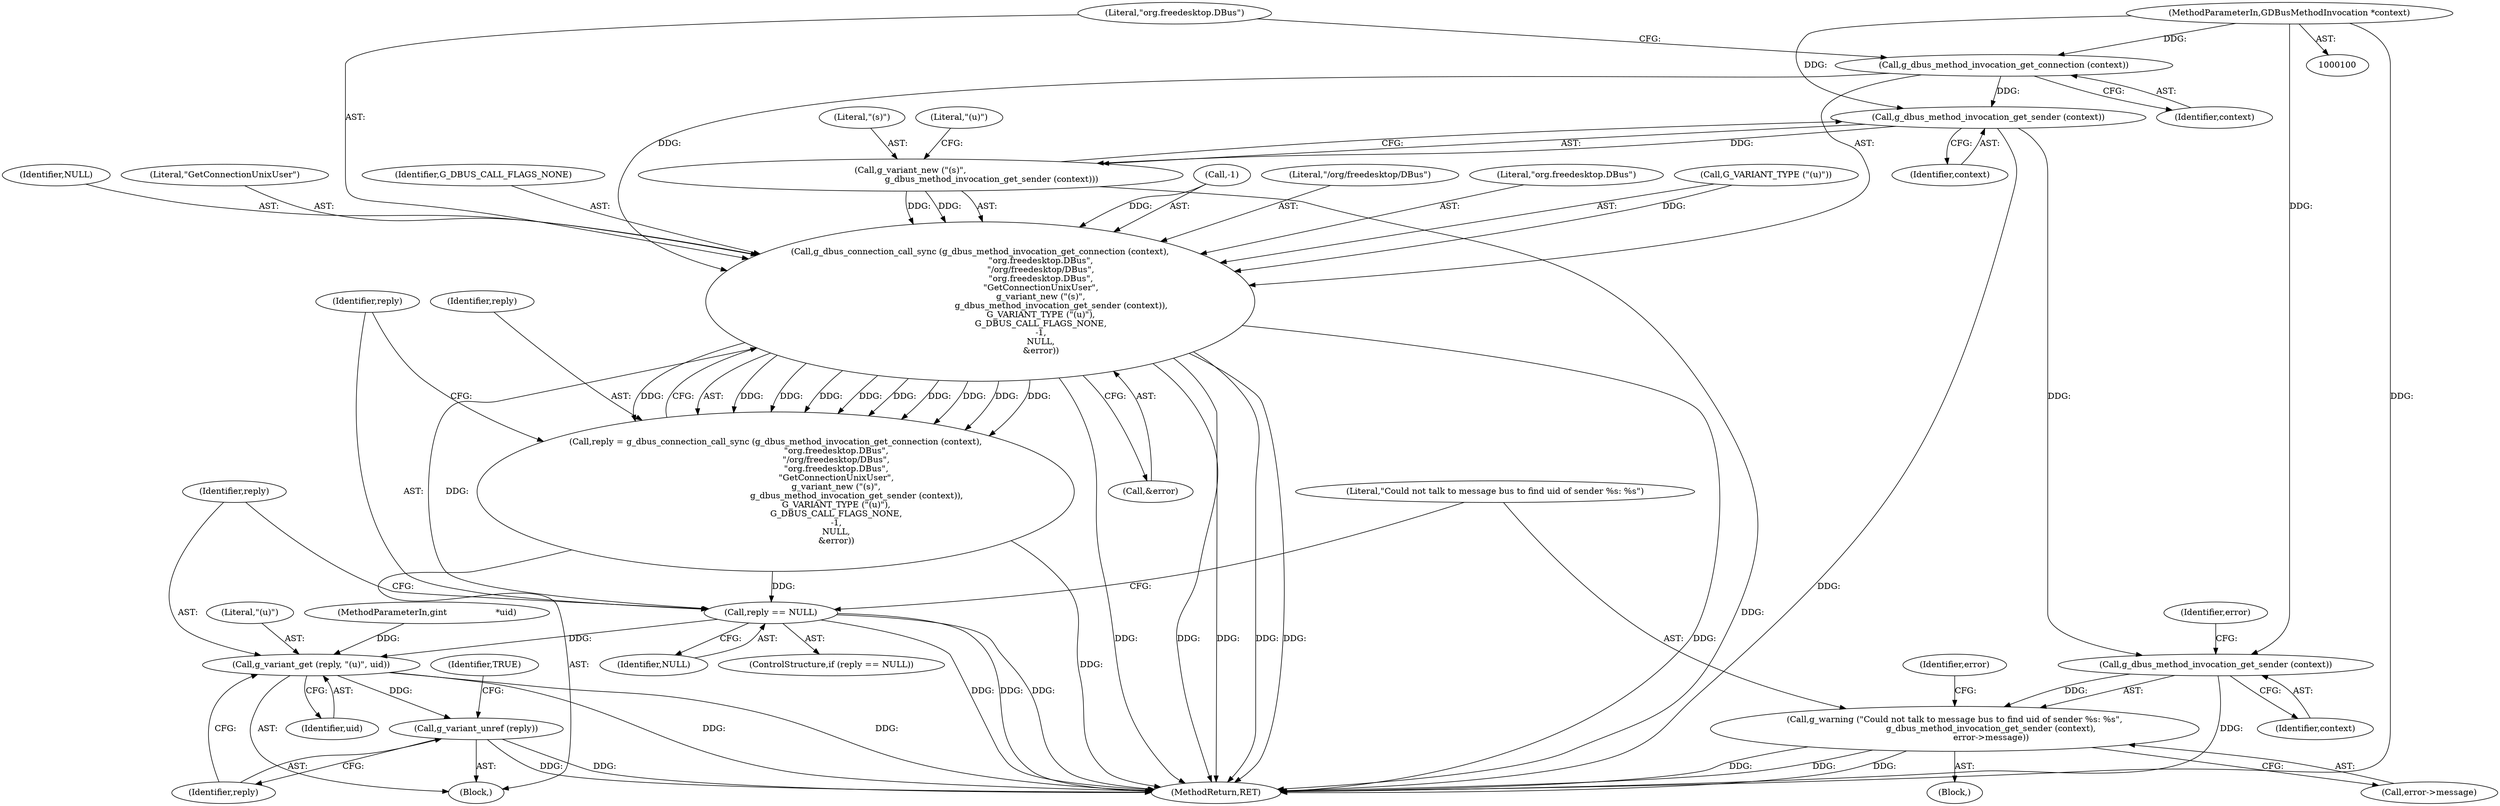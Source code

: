 digraph "0_accountsservice_26213aa0e0d8dca5f36cc23f6942525224cbe9f5@API" {
"1000120" [label="(Call,g_dbus_method_invocation_get_sender (context))"];
"1000112" [label="(Call,g_dbus_method_invocation_get_connection (context))"];
"1000101" [label="(MethodParameterIn,GDBusMethodInvocation *context)"];
"1000118" [label="(Call,g_variant_new (\"(s)\",\n                                                            g_dbus_method_invocation_get_sender (context)))"];
"1000111" [label="(Call,g_dbus_connection_call_sync (g_dbus_method_invocation_get_connection (context),\n                                             \"org.freedesktop.DBus\",\n                                             \"/org/freedesktop/DBus\",\n                                             \"org.freedesktop.DBus\",\n                                             \"GetConnectionUnixUser\",\n                                             g_variant_new (\"(s)\",\n                                                            g_dbus_method_invocation_get_sender (context)),\n                                             G_VARIANT_TYPE (\"(u)\"),\n                                             G_DBUS_CALL_FLAGS_NONE,\n                                             -1,\n                                             NULL,\n                                             &error))"];
"1000109" [label="(Call,reply = g_dbus_connection_call_sync (g_dbus_method_invocation_get_connection (context),\n                                             \"org.freedesktop.DBus\",\n                                             \"/org/freedesktop/DBus\",\n                                             \"org.freedesktop.DBus\",\n                                             \"GetConnectionUnixUser\",\n                                             g_variant_new (\"(s)\",\n                                                            g_dbus_method_invocation_get_sender (context)),\n                                             G_VARIANT_TYPE (\"(u)\"),\n                                             G_DBUS_CALL_FLAGS_NONE,\n                                             -1,\n                                             NULL,\n                                             &error))"];
"1000131" [label="(Call,reply == NULL)"];
"1000146" [label="(Call,g_variant_get (reply, \"(u)\", uid))"];
"1000150" [label="(Call,g_variant_unref (reply))"];
"1000137" [label="(Call,g_dbus_method_invocation_get_sender (context))"];
"1000135" [label="(Call,g_warning (\"Could not talk to message bus to find uid of sender %s: %s\",\n                           g_dbus_method_invocation_get_sender (context),\n                           error->message))"];
"1000110" [label="(Identifier,reply)"];
"1000111" [label="(Call,g_dbus_connection_call_sync (g_dbus_method_invocation_get_connection (context),\n                                             \"org.freedesktop.DBus\",\n                                             \"/org/freedesktop/DBus\",\n                                             \"org.freedesktop.DBus\",\n                                             \"GetConnectionUnixUser\",\n                                             g_variant_new (\"(s)\",\n                                                            g_dbus_method_invocation_get_sender (context)),\n                                             G_VARIANT_TYPE (\"(u)\"),\n                                             G_DBUS_CALL_FLAGS_NONE,\n                                             -1,\n                                             NULL,\n                                             &error))"];
"1000112" [label="(Call,g_dbus_method_invocation_get_connection (context))"];
"1000153" [label="(Identifier,TRUE)"];
"1000151" [label="(Identifier,reply)"];
"1000148" [label="(Literal,\"(u)\")"];
"1000114" [label="(Literal,\"org.freedesktop.DBus\")"];
"1000146" [label="(Call,g_variant_get (reply, \"(u)\", uid))"];
"1000150" [label="(Call,g_variant_unref (reply))"];
"1000116" [label="(Literal,\"org.freedesktop.DBus\")"];
"1000117" [label="(Literal,\"GetConnectionUnixUser\")"];
"1000121" [label="(Identifier,context)"];
"1000154" [label="(MethodReturn,RET)"];
"1000139" [label="(Call,error->message)"];
"1000140" [label="(Identifier,error)"];
"1000137" [label="(Call,g_dbus_method_invocation_get_sender (context))"];
"1000149" [label="(Identifier,uid)"];
"1000127" [label="(Identifier,NULL)"];
"1000135" [label="(Call,g_warning (\"Could not talk to message bus to find uid of sender %s: %s\",\n                           g_dbus_method_invocation_get_sender (context),\n                           error->message))"];
"1000120" [label="(Call,g_dbus_method_invocation_get_sender (context))"];
"1000131" [label="(Call,reply == NULL)"];
"1000115" [label="(Literal,\"/org/freedesktop/DBus\")"];
"1000103" [label="(Block,)"];
"1000102" [label="(MethodParameterIn,gint                  *uid)"];
"1000128" [label="(Call,&error)"];
"1000125" [label="(Call,-1)"];
"1000130" [label="(ControlStructure,if (reply == NULL))"];
"1000132" [label="(Identifier,reply)"];
"1000119" [label="(Literal,\"(s)\")"];
"1000101" [label="(MethodParameterIn,GDBusMethodInvocation *context)"];
"1000138" [label="(Identifier,context)"];
"1000123" [label="(Literal,\"(u)\")"];
"1000136" [label="(Literal,\"Could not talk to message bus to find uid of sender %s: %s\")"];
"1000124" [label="(Identifier,G_DBUS_CALL_FLAGS_NONE)"];
"1000147" [label="(Identifier,reply)"];
"1000133" [label="(Identifier,NULL)"];
"1000118" [label="(Call,g_variant_new (\"(s)\",\n                                                            g_dbus_method_invocation_get_sender (context)))"];
"1000113" [label="(Identifier,context)"];
"1000109" [label="(Call,reply = g_dbus_connection_call_sync (g_dbus_method_invocation_get_connection (context),\n                                             \"org.freedesktop.DBus\",\n                                             \"/org/freedesktop/DBus\",\n                                             \"org.freedesktop.DBus\",\n                                             \"GetConnectionUnixUser\",\n                                             g_variant_new (\"(s)\",\n                                                            g_dbus_method_invocation_get_sender (context)),\n                                             G_VARIANT_TYPE (\"(u)\"),\n                                             G_DBUS_CALL_FLAGS_NONE,\n                                             -1,\n                                             NULL,\n                                             &error))"];
"1000122" [label="(Call,G_VARIANT_TYPE (\"(u)\"))"];
"1000134" [label="(Block,)"];
"1000143" [label="(Identifier,error)"];
"1000120" -> "1000118"  [label="AST: "];
"1000120" -> "1000121"  [label="CFG: "];
"1000121" -> "1000120"  [label="AST: "];
"1000118" -> "1000120"  [label="CFG: "];
"1000120" -> "1000154"  [label="DDG: "];
"1000120" -> "1000118"  [label="DDG: "];
"1000112" -> "1000120"  [label="DDG: "];
"1000101" -> "1000120"  [label="DDG: "];
"1000120" -> "1000137"  [label="DDG: "];
"1000112" -> "1000111"  [label="AST: "];
"1000112" -> "1000113"  [label="CFG: "];
"1000113" -> "1000112"  [label="AST: "];
"1000114" -> "1000112"  [label="CFG: "];
"1000112" -> "1000111"  [label="DDG: "];
"1000101" -> "1000112"  [label="DDG: "];
"1000101" -> "1000100"  [label="AST: "];
"1000101" -> "1000154"  [label="DDG: "];
"1000101" -> "1000137"  [label="DDG: "];
"1000118" -> "1000111"  [label="AST: "];
"1000119" -> "1000118"  [label="AST: "];
"1000123" -> "1000118"  [label="CFG: "];
"1000118" -> "1000154"  [label="DDG: "];
"1000118" -> "1000111"  [label="DDG: "];
"1000118" -> "1000111"  [label="DDG: "];
"1000111" -> "1000109"  [label="AST: "];
"1000111" -> "1000128"  [label="CFG: "];
"1000114" -> "1000111"  [label="AST: "];
"1000115" -> "1000111"  [label="AST: "];
"1000116" -> "1000111"  [label="AST: "];
"1000117" -> "1000111"  [label="AST: "];
"1000122" -> "1000111"  [label="AST: "];
"1000124" -> "1000111"  [label="AST: "];
"1000125" -> "1000111"  [label="AST: "];
"1000127" -> "1000111"  [label="AST: "];
"1000128" -> "1000111"  [label="AST: "];
"1000109" -> "1000111"  [label="CFG: "];
"1000111" -> "1000154"  [label="DDG: "];
"1000111" -> "1000154"  [label="DDG: "];
"1000111" -> "1000154"  [label="DDG: "];
"1000111" -> "1000154"  [label="DDG: "];
"1000111" -> "1000154"  [label="DDG: "];
"1000111" -> "1000154"  [label="DDG: "];
"1000111" -> "1000109"  [label="DDG: "];
"1000111" -> "1000109"  [label="DDG: "];
"1000111" -> "1000109"  [label="DDG: "];
"1000111" -> "1000109"  [label="DDG: "];
"1000111" -> "1000109"  [label="DDG: "];
"1000111" -> "1000109"  [label="DDG: "];
"1000111" -> "1000109"  [label="DDG: "];
"1000111" -> "1000109"  [label="DDG: "];
"1000111" -> "1000109"  [label="DDG: "];
"1000111" -> "1000109"  [label="DDG: "];
"1000122" -> "1000111"  [label="DDG: "];
"1000125" -> "1000111"  [label="DDG: "];
"1000111" -> "1000131"  [label="DDG: "];
"1000109" -> "1000103"  [label="AST: "];
"1000110" -> "1000109"  [label="AST: "];
"1000132" -> "1000109"  [label="CFG: "];
"1000109" -> "1000154"  [label="DDG: "];
"1000109" -> "1000131"  [label="DDG: "];
"1000131" -> "1000130"  [label="AST: "];
"1000131" -> "1000133"  [label="CFG: "];
"1000132" -> "1000131"  [label="AST: "];
"1000133" -> "1000131"  [label="AST: "];
"1000136" -> "1000131"  [label="CFG: "];
"1000147" -> "1000131"  [label="CFG: "];
"1000131" -> "1000154"  [label="DDG: "];
"1000131" -> "1000154"  [label="DDG: "];
"1000131" -> "1000154"  [label="DDG: "];
"1000131" -> "1000146"  [label="DDG: "];
"1000146" -> "1000103"  [label="AST: "];
"1000146" -> "1000149"  [label="CFG: "];
"1000147" -> "1000146"  [label="AST: "];
"1000148" -> "1000146"  [label="AST: "];
"1000149" -> "1000146"  [label="AST: "];
"1000151" -> "1000146"  [label="CFG: "];
"1000146" -> "1000154"  [label="DDG: "];
"1000146" -> "1000154"  [label="DDG: "];
"1000102" -> "1000146"  [label="DDG: "];
"1000146" -> "1000150"  [label="DDG: "];
"1000150" -> "1000103"  [label="AST: "];
"1000150" -> "1000151"  [label="CFG: "];
"1000151" -> "1000150"  [label="AST: "];
"1000153" -> "1000150"  [label="CFG: "];
"1000150" -> "1000154"  [label="DDG: "];
"1000150" -> "1000154"  [label="DDG: "];
"1000137" -> "1000135"  [label="AST: "];
"1000137" -> "1000138"  [label="CFG: "];
"1000138" -> "1000137"  [label="AST: "];
"1000140" -> "1000137"  [label="CFG: "];
"1000137" -> "1000154"  [label="DDG: "];
"1000137" -> "1000135"  [label="DDG: "];
"1000135" -> "1000134"  [label="AST: "];
"1000135" -> "1000139"  [label="CFG: "];
"1000136" -> "1000135"  [label="AST: "];
"1000139" -> "1000135"  [label="AST: "];
"1000143" -> "1000135"  [label="CFG: "];
"1000135" -> "1000154"  [label="DDG: "];
"1000135" -> "1000154"  [label="DDG: "];
"1000135" -> "1000154"  [label="DDG: "];
}
